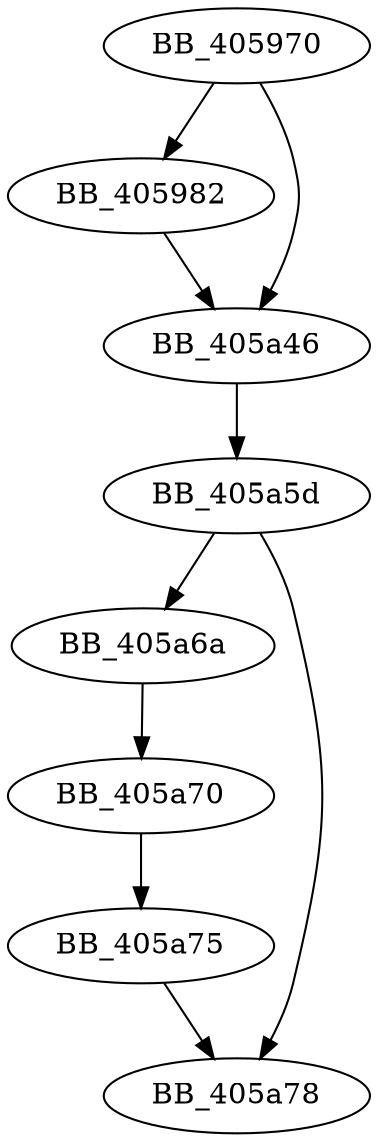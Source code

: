 DiGraph sub_405970{
BB_405970->BB_405982
BB_405970->BB_405a46
BB_405982->BB_405a46
BB_405a46->BB_405a5d
BB_405a5d->BB_405a6a
BB_405a5d->BB_405a78
BB_405a6a->BB_405a70
BB_405a70->BB_405a75
BB_405a75->BB_405a78
}
